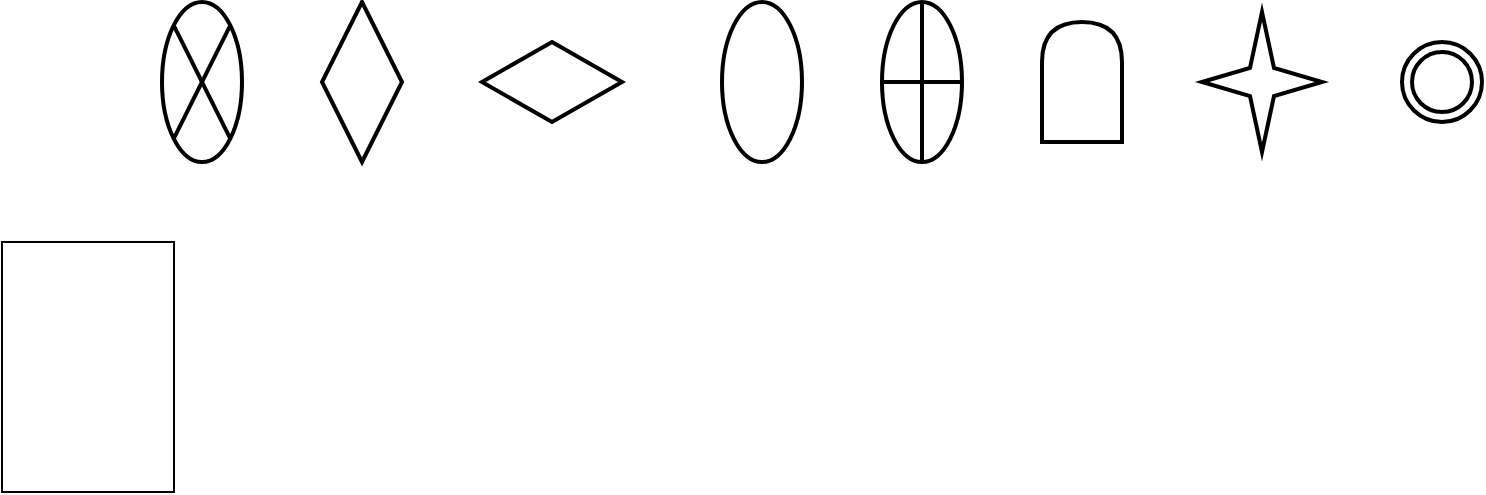 <mxfile version="21.3.2" type="device">
  <diagram id="JDuSbwvNvsqv4K-SNTGC" name="Page-1">
    <mxGraphModel dx="819" dy="404" grid="1" gridSize="10" guides="1" tooltips="1" connect="1" arrows="1" fold="1" page="1" pageScale="1" pageWidth="827" pageHeight="1169" math="0" shadow="0">
      <root>
        <mxCell id="0" />
        <mxCell id="1" parent="0" />
        <mxCell id="Mpjf6O6Qixc7j4ah_JBj-3" value="" style="rounded=0;whiteSpace=wrap;html=1;" parent="1" vertex="1">
          <mxGeometry x="80" y="400" width="86" height="125" as="geometry" />
        </mxCell>
        <mxCell id="Mpjf6O6Qixc7j4ah_JBj-1" value="" style="rhombus;whiteSpace=wrap;html=1;fillColor=none;strokeWidth=2;" parent="1" vertex="1">
          <mxGeometry x="240" y="280" width="40" height="80" as="geometry" />
        </mxCell>
        <mxCell id="Mpjf6O6Qixc7j4ah_JBj-2" value="" style="rhombus;whiteSpace=wrap;html=1;fillColor=none;strokeWidth=2;" parent="1" vertex="1">
          <mxGeometry x="320" y="300" width="70" height="40" as="geometry" />
        </mxCell>
        <mxCell id="Mpjf6O6Qixc7j4ah_JBj-4" value="" style="ellipse;whiteSpace=wrap;html=1;fillColor=none;strokeWidth=2;" parent="1" vertex="1">
          <mxGeometry x="440" y="280" width="40" height="80" as="geometry" />
        </mxCell>
        <mxCell id="Mpjf6O6Qixc7j4ah_JBj-5" value="" style="shape=delay;whiteSpace=wrap;html=1;rotation=-90;fillColor=none;strokeWidth=2;" parent="1" vertex="1">
          <mxGeometry x="590" y="300" width="60" height="40" as="geometry" />
        </mxCell>
        <mxCell id="Mpjf6O6Qixc7j4ah_JBj-6" value="" style="verticalLabelPosition=bottom;verticalAlign=top;html=1;shape=mxgraph.flowchart.summing_function;fillColor=none;strokeWidth=2;" parent="1" vertex="1">
          <mxGeometry x="520" y="280" width="40" height="80" as="geometry" />
        </mxCell>
        <mxCell id="Mpjf6O6Qixc7j4ah_JBj-7" value="" style="verticalLabelPosition=bottom;verticalAlign=top;html=1;shape=mxgraph.basic.4_point_star_2;dx=0.8;fillColor=none;strokeWidth=2;" parent="1" vertex="1">
          <mxGeometry x="680" y="285" width="60" height="70" as="geometry" />
        </mxCell>
        <mxCell id="rFG7xaAI6keBBEubjqqR-1" value="" style="shape=sumEllipse;perimeter=ellipsePerimeter;whiteSpace=wrap;html=1;backgroundOutline=1;strokeWidth=2;fillColor=none;" parent="1" vertex="1">
          <mxGeometry x="160" y="280" width="40" height="80" as="geometry" />
        </mxCell>
        <mxCell id="tUX0cWqL5ncLScQz2qMJ-3" value="" style="ellipse;whiteSpace=wrap;html=1;strokeWidth=2;fillColor=none;" vertex="1" parent="1">
          <mxGeometry x="780" y="300" width="40" height="40" as="geometry" />
        </mxCell>
        <mxCell id="tUX0cWqL5ncLScQz2qMJ-4" value="" style="ellipse;whiteSpace=wrap;html=1;strokeWidth=2;fillColor=none;" vertex="1" parent="1">
          <mxGeometry x="785" y="305" width="30" height="30" as="geometry" />
        </mxCell>
      </root>
    </mxGraphModel>
  </diagram>
</mxfile>
